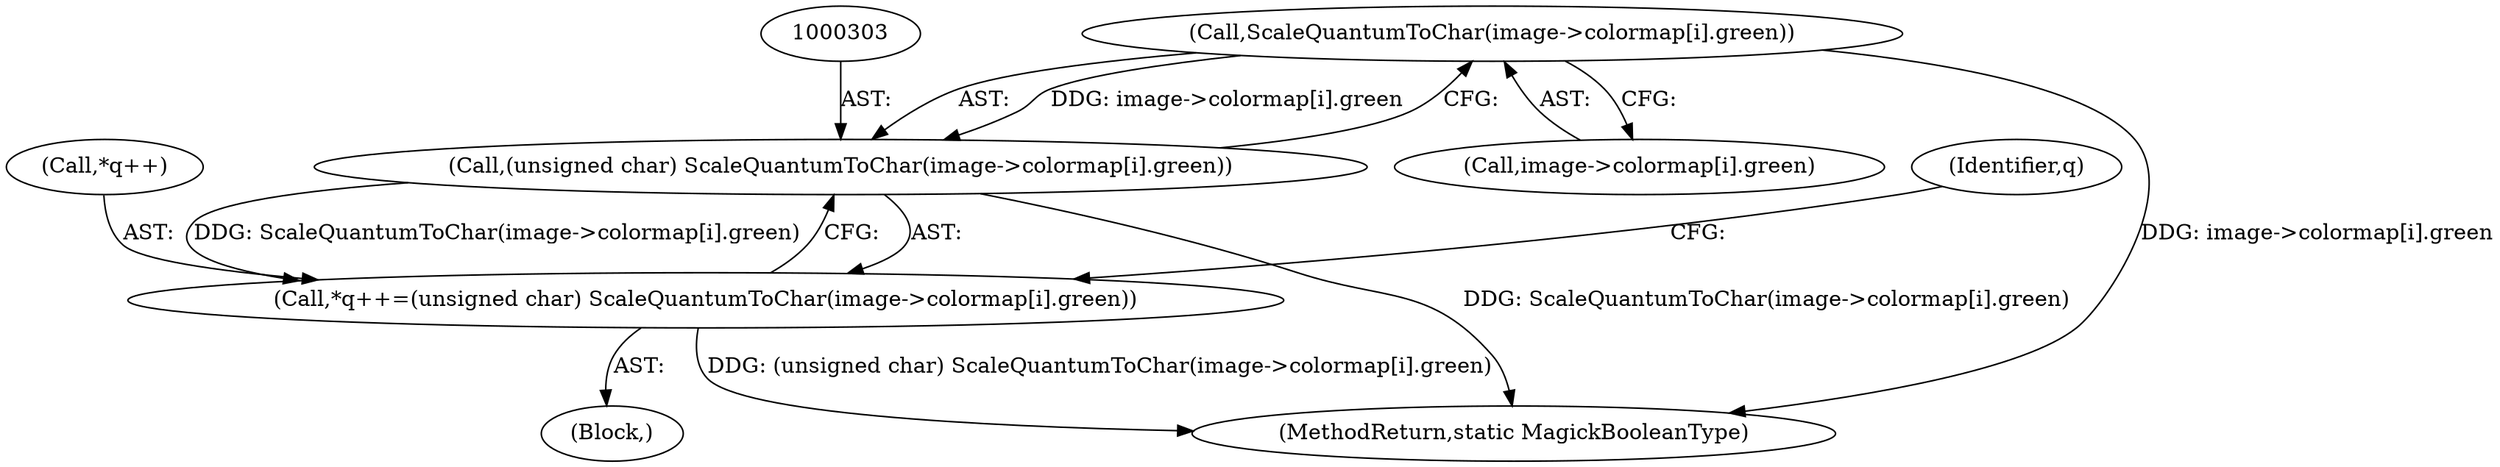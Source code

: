 digraph "0_ImageMagick_10b3823a7619ed22d42764733eb052c4159bc8c1@array" {
"1000304" [label="(Call,ScaleQuantumToChar(image->colormap[i].green))"];
"1000302" [label="(Call,(unsigned char) ScaleQuantumToChar(image->colormap[i].green))"];
"1000298" [label="(Call,*q++=(unsigned char) ScaleQuantumToChar(image->colormap[i].green))"];
"1000299" [label="(Call,*q++)"];
"1000304" [label="(Call,ScaleQuantumToChar(image->colormap[i].green))"];
"1000561" [label="(MethodReturn,static MagickBooleanType)"];
"1000305" [label="(Call,image->colormap[i].green)"];
"1000283" [label="(Block,)"];
"1000315" [label="(Identifier,q)"];
"1000302" [label="(Call,(unsigned char) ScaleQuantumToChar(image->colormap[i].green))"];
"1000298" [label="(Call,*q++=(unsigned char) ScaleQuantumToChar(image->colormap[i].green))"];
"1000304" -> "1000302"  [label="AST: "];
"1000304" -> "1000305"  [label="CFG: "];
"1000305" -> "1000304"  [label="AST: "];
"1000302" -> "1000304"  [label="CFG: "];
"1000304" -> "1000561"  [label="DDG: image->colormap[i].green"];
"1000304" -> "1000302"  [label="DDG: image->colormap[i].green"];
"1000302" -> "1000298"  [label="AST: "];
"1000303" -> "1000302"  [label="AST: "];
"1000298" -> "1000302"  [label="CFG: "];
"1000302" -> "1000561"  [label="DDG: ScaleQuantumToChar(image->colormap[i].green)"];
"1000302" -> "1000298"  [label="DDG: ScaleQuantumToChar(image->colormap[i].green)"];
"1000298" -> "1000283"  [label="AST: "];
"1000299" -> "1000298"  [label="AST: "];
"1000315" -> "1000298"  [label="CFG: "];
"1000298" -> "1000561"  [label="DDG: (unsigned char) ScaleQuantumToChar(image->colormap[i].green)"];
}
